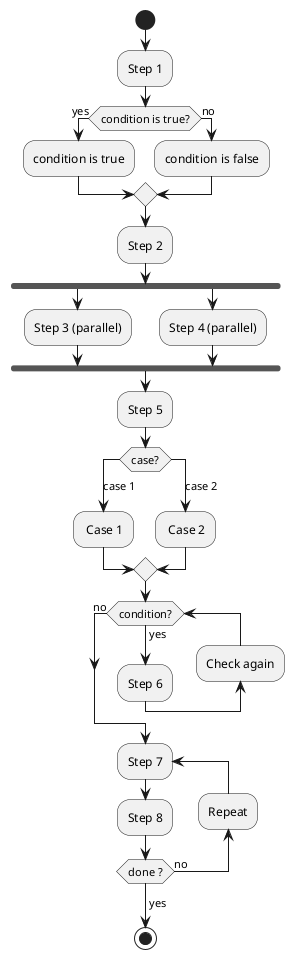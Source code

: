 @startuml

start

:Step 1;

if (condition is true?) then (yes)
    :condition is true;
else (no)
    :condition is false;
endif

:Step 2;

fork
    :Step 3 (parallel);
fork again
    :Step 4 (parallel);
end fork

:Step 5;

switch (case?)
case (case 1)
    : Case 1;
case (case 2)
    : Case 2;
endswitch

while (condition?) is (yes)
    :Step 6;
backward :Check again;
endwhile (no)

repeat :Step 7;
    :Step 8;
backward :Repeat;
repeat while (done ?) is (no)
->yes;

stop

@enduml

